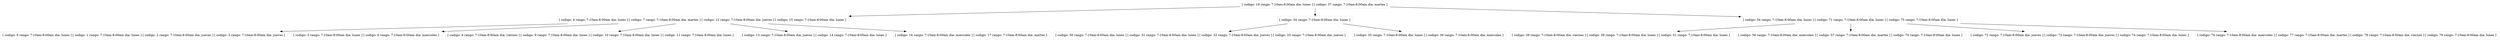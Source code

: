digraph Btree{
node [shape=box, color=grey87];
"[ codigo: 19 rango: 7:10am-8:00am dia: lunes ] [ codigo: 37 rango: 7:10am-8:00am dia: martes ] "->"[ codigo: 4 rango: 7:10am-8:00am dia: lunes ] [ codigo: 7 rango: 7:10am-8:00am dia: martes ] [ codigo: 12 rango: 7:10am-8:00am dia: jueves ] [ codigo: 15 rango: 7:10am-8:00am dia: lunes ] ";
"[ codigo: 4 rango: 7:10am-8:00am dia: lunes ] [ codigo: 7 rango: 7:10am-8:00am dia: martes ] [ codigo: 12 rango: 7:10am-8:00am dia: jueves ] [ codigo: 15 rango: 7:10am-8:00am dia: lunes ] "->"[ codigo: 0 rango: 7:10am-8:00am dia: lunes ] [ codigo: 1 rango: 7:10am-8:00am dia: lunes ] [ codigo: 2 rango: 7:10am-8:00am dia: jueves ] [ codigo: 3 rango: 7:10am-8:00am dia: jueves ] ";
"[ codigo: 0 rango: 7:10am-8:00am dia: lunes ] [ codigo: 1 rango: 7:10am-8:00am dia: lunes ] [ codigo: 2 rango: 7:10am-8:00am dia: jueves ] [ codigo: 3 rango: 7:10am-8:00am dia: jueves ] ";
"[ codigo: 4 rango: 7:10am-8:00am dia: lunes ] [ codigo: 7 rango: 7:10am-8:00am dia: martes ] [ codigo: 12 rango: 7:10am-8:00am dia: jueves ] [ codigo: 15 rango: 7:10am-8:00am dia: lunes ] "->"[ codigo: 5 rango: 7:10am-8:00am dia: lunes ] [ codigo: 6 rango: 7:10am-8:00am dia: miercoles ] ";
"[ codigo: 4 rango: 7:10am-8:00am dia: lunes ] [ codigo: 7 rango: 7:10am-8:00am dia: martes ] [ codigo: 12 rango: 7:10am-8:00am dia: jueves ] [ codigo: 15 rango: 7:10am-8:00am dia: lunes ] "->"[ codigo: 8 rango: 7:10am-8:00am dia: viernes ] [ codigo: 9 rango: 7:10am-8:00am dia: lunes ] [ codigo: 10 rango: 7:10am-8:00am dia: lunes ] [ codigo: 11 rango: 7:10am-8:00am dia: lunes ] ";
"[ codigo: 4 rango: 7:10am-8:00am dia: lunes ] [ codigo: 7 rango: 7:10am-8:00am dia: martes ] [ codigo: 12 rango: 7:10am-8:00am dia: jueves ] [ codigo: 15 rango: 7:10am-8:00am dia: lunes ] "->"[ codigo: 13 rango: 7:10am-8:00am dia: jueves ] [ codigo: 14 rango: 7:10am-8:00am dia: lunes ] ";
"[ codigo: 4 rango: 7:10am-8:00am dia: lunes ] [ codigo: 7 rango: 7:10am-8:00am dia: martes ] [ codigo: 12 rango: 7:10am-8:00am dia: jueves ] [ codigo: 15 rango: 7:10am-8:00am dia: lunes ] "->"[ codigo: 16 rango: 7:10am-8:00am dia: miercoles ] [ codigo: 17 rango: 7:10am-8:00am dia: martes ] ";
"[ codigo: 19 rango: 7:10am-8:00am dia: lunes ] [ codigo: 37 rango: 7:10am-8:00am dia: martes ] "->"[ codigo: 34 rango: 7:10am-8:00am dia: lunes ] ";
"[ codigo: 34 rango: 7:10am-8:00am dia: lunes ] "->"[ codigo: 30 rango: 7:10am-8:00am dia: lunes ] [ codigo: 31 rango: 7:10am-8:00am dia: lunes ] [ codigo: 32 rango: 7:10am-8:00am dia: jueves ] [ codigo: 33 rango: 7:10am-8:00am dia: jueves ] ";
"[ codigo: 34 rango: 7:10am-8:00am dia: lunes ] "->"[ codigo: 35 rango: 7:10am-8:00am dia: lunes ] [ codigo: 36 rango: 7:10am-8:00am dia: miercoles ] ";
"[ codigo: 19 rango: 7:10am-8:00am dia: lunes ] [ codigo: 37 rango: 7:10am-8:00am dia: martes ] "->"[ codigo: 54 rango: 7:10am-8:00am dia: lunes ] [ codigo: 71 rango: 7:10am-8:00am dia: lunes ] [ codigo: 75 rango: 7:10am-8:00am dia: lunes ] ";
"[ codigo: 54 rango: 7:10am-8:00am dia: lunes ] [ codigo: 71 rango: 7:10am-8:00am dia: lunes ] [ codigo: 75 rango: 7:10am-8:00am dia: lunes ] "->"[ codigo: 38 rango: 7:10am-8:00am dia: viernes ] [ codigo: 39 rango: 7:10am-8:00am dia: lunes ] [ codigo: 51 rango: 7:10am-8:00am dia: lunes ] ";
"[ codigo: 54 rango: 7:10am-8:00am dia: lunes ] [ codigo: 71 rango: 7:10am-8:00am dia: lunes ] [ codigo: 75 rango: 7:10am-8:00am dia: lunes ] "->"[ codigo: 56 rango: 7:10am-8:00am dia: miercoles ] [ codigo: 57 rango: 7:10am-8:00am dia: martes ] [ codigo: 70 rango: 7:10am-8:00am dia: lunes ] ";
"[ codigo: 54 rango: 7:10am-8:00am dia: lunes ] [ codigo: 71 rango: 7:10am-8:00am dia: lunes ] [ codigo: 75 rango: 7:10am-8:00am dia: lunes ] "->"[ codigo: 72 rango: 7:10am-8:00am dia: jueves ] [ codigo: 73 rango: 7:10am-8:00am dia: jueves ] [ codigo: 74 rango: 7:10am-8:00am dia: lunes ] ";
"[ codigo: 54 rango: 7:10am-8:00am dia: lunes ] [ codigo: 71 rango: 7:10am-8:00am dia: lunes ] [ codigo: 75 rango: 7:10am-8:00am dia: lunes ] "->"[ codigo: 76 rango: 7:10am-8:00am dia: miercoles ] [ codigo: 77 rango: 7:10am-8:00am dia: martes ] [ codigo: 78 rango: 7:10am-8:00am dia: viernes ] [ codigo: 79 rango: 7:10am-8:00am dia: lunes ] ";
}